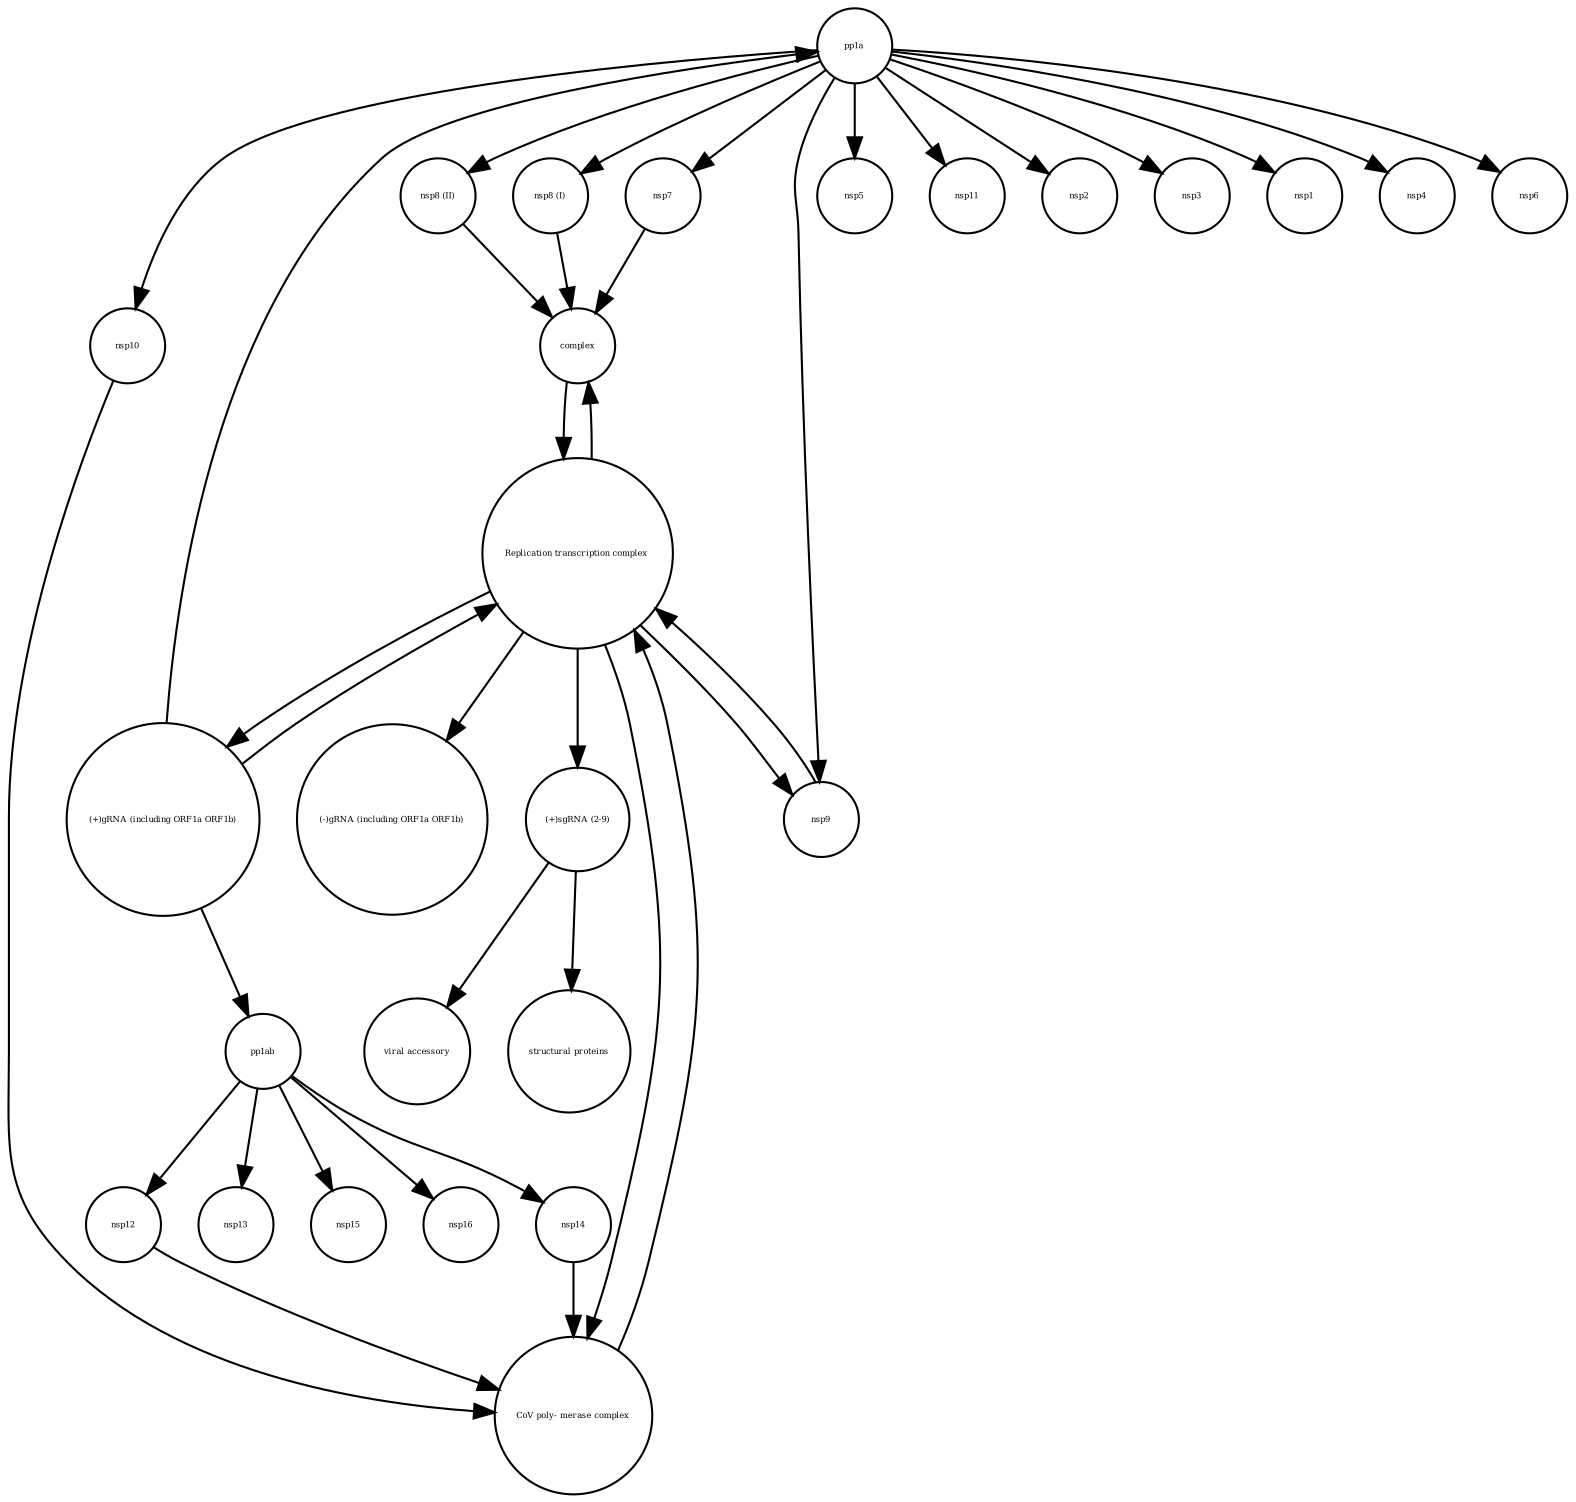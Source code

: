strict digraph  {
pp1a [annotation="", bipartite=0, cls=macromolecule, fontsize=4, label=pp1a, shape=circle];
nsp7 [annotation="", bipartite=0, cls=macromolecule, fontsize=4, label=nsp7, shape=circle];
nsp5 [annotation="", bipartite=0, cls=macromolecule, fontsize=4, label=nsp5, shape=circle];
nsp12 [annotation="", bipartite=0, cls=macromolecule, fontsize=4, label=nsp12, shape=circle];
"(+)gRNA (including ORF1a ORF1b)" [annotation="", bipartite=0, cls="nucleic acid feature", fontsize=4, label="(+)gRNA (including ORF1a ORF1b)", shape=circle];
"(-)gRNA (including ORF1a ORF1b)" [annotation="", bipartite=0, cls="nucleic acid feature", fontsize=4, label="(-)gRNA (including ORF1a ORF1b)", shape=circle];
nsp11 [annotation="", bipartite=0, cls=macromolecule, fontsize=4, label=nsp11, shape=circle];
"nsp8 (II)" [annotation="", bipartite=0, cls=macromolecule, fontsize=4, label="nsp8 (II)", shape=circle];
"Replication transcription complex " [annotation="", bipartite=0, cls=complex, fontsize=4, label="Replication transcription complex ", shape=circle];
nsp2 [annotation="", bipartite=0, cls=macromolecule, fontsize=4, label=nsp2, shape=circle];
nsp3 [annotation="", bipartite=0, cls=macromolecule, fontsize=4, label=nsp3, shape=circle];
"structural proteins" [annotation="", bipartite=0, cls=macromolecule, fontsize=4, label="structural proteins", shape=circle];
nsp1 [annotation="", bipartite=0, cls=macromolecule, fontsize=4, label=nsp1, shape=circle];
nsp9 [annotation="", bipartite=0, cls=macromolecule, fontsize=4, label=nsp9, shape=circle];
"CoV poly- merase complex" [annotation="", bipartite=0, cls=complex, fontsize=4, label="CoV poly- merase complex", shape=circle];
nsp4 [annotation="", bipartite=0, cls=macromolecule, fontsize=4, label=nsp4, shape=circle];
"(+)sgRNA (2-9)" [annotation="", bipartite=0, cls="nucleic acid feature", fontsize=4, label="(+)sgRNA (2-9)", shape=circle];
pp1ab [annotation="", bipartite=0, cls=macromolecule, fontsize=4, label=pp1ab, shape=circle];
nsp10 [annotation="", bipartite=0, cls=macromolecule, fontsize=4, label=nsp10, shape=circle];
nsp13 [annotation="", bipartite=0, cls=macromolecule, fontsize=4, label=nsp13, shape=circle];
nsp6 [annotation="", bipartite=0, cls=macromolecule, fontsize=4, label=nsp6, shape=circle];
"nsp8 (I)" [annotation="", bipartite=0, cls=macromolecule, fontsize=4, label="nsp8 (I)", shape=circle];
nsp15 [annotation="", bipartite=0, cls=macromolecule, fontsize=4, label=nsp15, shape=circle];
nsp14 [annotation="", bipartite=0, cls=macromolecule, fontsize=4, label=nsp14, shape=circle];
nsp16 [annotation="", bipartite=0, cls=macromolecule, fontsize=4, label=nsp16, shape=circle];
"viral accessory" [annotation="", bipartite=0, cls=macromolecule, fontsize=4, label="viral accessory", shape=circle];
complex [annotation="", bipartite=0, cls=complex, fontsize=4, label=complex, shape=circle];
pp1a -> nsp11  [annotation="", interaction_type=production];
pp1a -> nsp6  [annotation="", interaction_type=production];
pp1a -> "nsp8 (II)"  [annotation="", interaction_type=production];
pp1a -> "nsp8 (I)"  [annotation="", interaction_type=production];
pp1a -> nsp2  [annotation="", interaction_type=production];
pp1a -> nsp3  [annotation="", interaction_type=production];
pp1a -> nsp7  [annotation="", interaction_type=production];
pp1a -> nsp5  [annotation="", interaction_type=production];
pp1a -> nsp9  [annotation="", interaction_type=production];
pp1a -> nsp1  [annotation="", interaction_type=production];
pp1a -> nsp10  [annotation="", interaction_type=production];
pp1a -> nsp4  [annotation="", interaction_type=production];
nsp7 -> complex  [annotation="", interaction_type=production];
nsp12 -> "CoV poly- merase complex"  [annotation="", interaction_type=production];
"(+)gRNA (including ORF1a ORF1b)" -> pp1a  [annotation="", interaction_type="necessary stimulation"];
"(+)gRNA (including ORF1a ORF1b)" -> pp1ab  [annotation="", interaction_type="necessary stimulation"];
"(+)gRNA (including ORF1a ORF1b)" -> "Replication transcription complex "  [annotation="", interaction_type=production];
"nsp8 (II)" -> complex  [annotation="", interaction_type=production];
"Replication transcription complex " -> "(+)sgRNA (2-9)"  [annotation="", interaction_type="necessary stimulation"];
"Replication transcription complex " -> "(-)gRNA (including ORF1a ORF1b)"  [annotation="", interaction_type=production];
"Replication transcription complex " -> "(+)gRNA (including ORF1a ORF1b)"  [annotation="", interaction_type=production];
"Replication transcription complex " -> nsp9  [annotation="", interaction_type=production];
"Replication transcription complex " -> "CoV poly- merase complex"  [annotation="", interaction_type=production];
"Replication transcription complex " -> complex  [annotation="", interaction_type=production];
nsp9 -> "Replication transcription complex "  [annotation="", interaction_type=production];
"CoV poly- merase complex" -> "Replication transcription complex "  [annotation="", interaction_type=production];
"(+)sgRNA (2-9)" -> "viral accessory"  [annotation="", interaction_type="necessary stimulation"];
"(+)sgRNA (2-9)" -> "structural proteins"  [annotation="", interaction_type="necessary stimulation"];
pp1ab -> nsp15  [annotation="", interaction_type=production];
pp1ab -> nsp12  [annotation="", interaction_type=production];
pp1ab -> nsp14  [annotation="", interaction_type=production];
pp1ab -> nsp16  [annotation="", interaction_type=production];
pp1ab -> nsp13  [annotation="", interaction_type=production];
nsp10 -> "CoV poly- merase complex"  [annotation="", interaction_type=production];
"nsp8 (I)" -> complex  [annotation="", interaction_type=production];
nsp14 -> "CoV poly- merase complex"  [annotation="", interaction_type=production];
complex -> "Replication transcription complex "  [annotation="", interaction_type=production];
}
